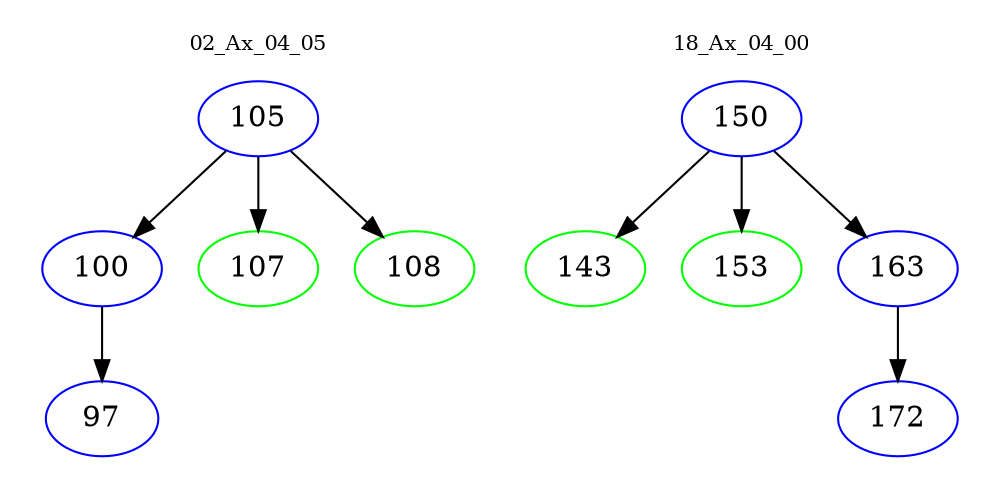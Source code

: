 digraph{
subgraph cluster_0 {
color = white
label = "02_Ax_04_05";
fontsize=10;
T0_105 [label="105", color="blue"]
T0_105 -> T0_100 [color="black"]
T0_100 [label="100", color="blue"]
T0_100 -> T0_97 [color="black"]
T0_97 [label="97", color="blue"]
T0_105 -> T0_107 [color="black"]
T0_107 [label="107", color="green"]
T0_105 -> T0_108 [color="black"]
T0_108 [label="108", color="green"]
}
subgraph cluster_1 {
color = white
label = "18_Ax_04_00";
fontsize=10;
T1_150 [label="150", color="blue"]
T1_150 -> T1_143 [color="black"]
T1_143 [label="143", color="green"]
T1_150 -> T1_153 [color="black"]
T1_153 [label="153", color="green"]
T1_150 -> T1_163 [color="black"]
T1_163 [label="163", color="blue"]
T1_163 -> T1_172 [color="black"]
T1_172 [label="172", color="blue"]
}
}
